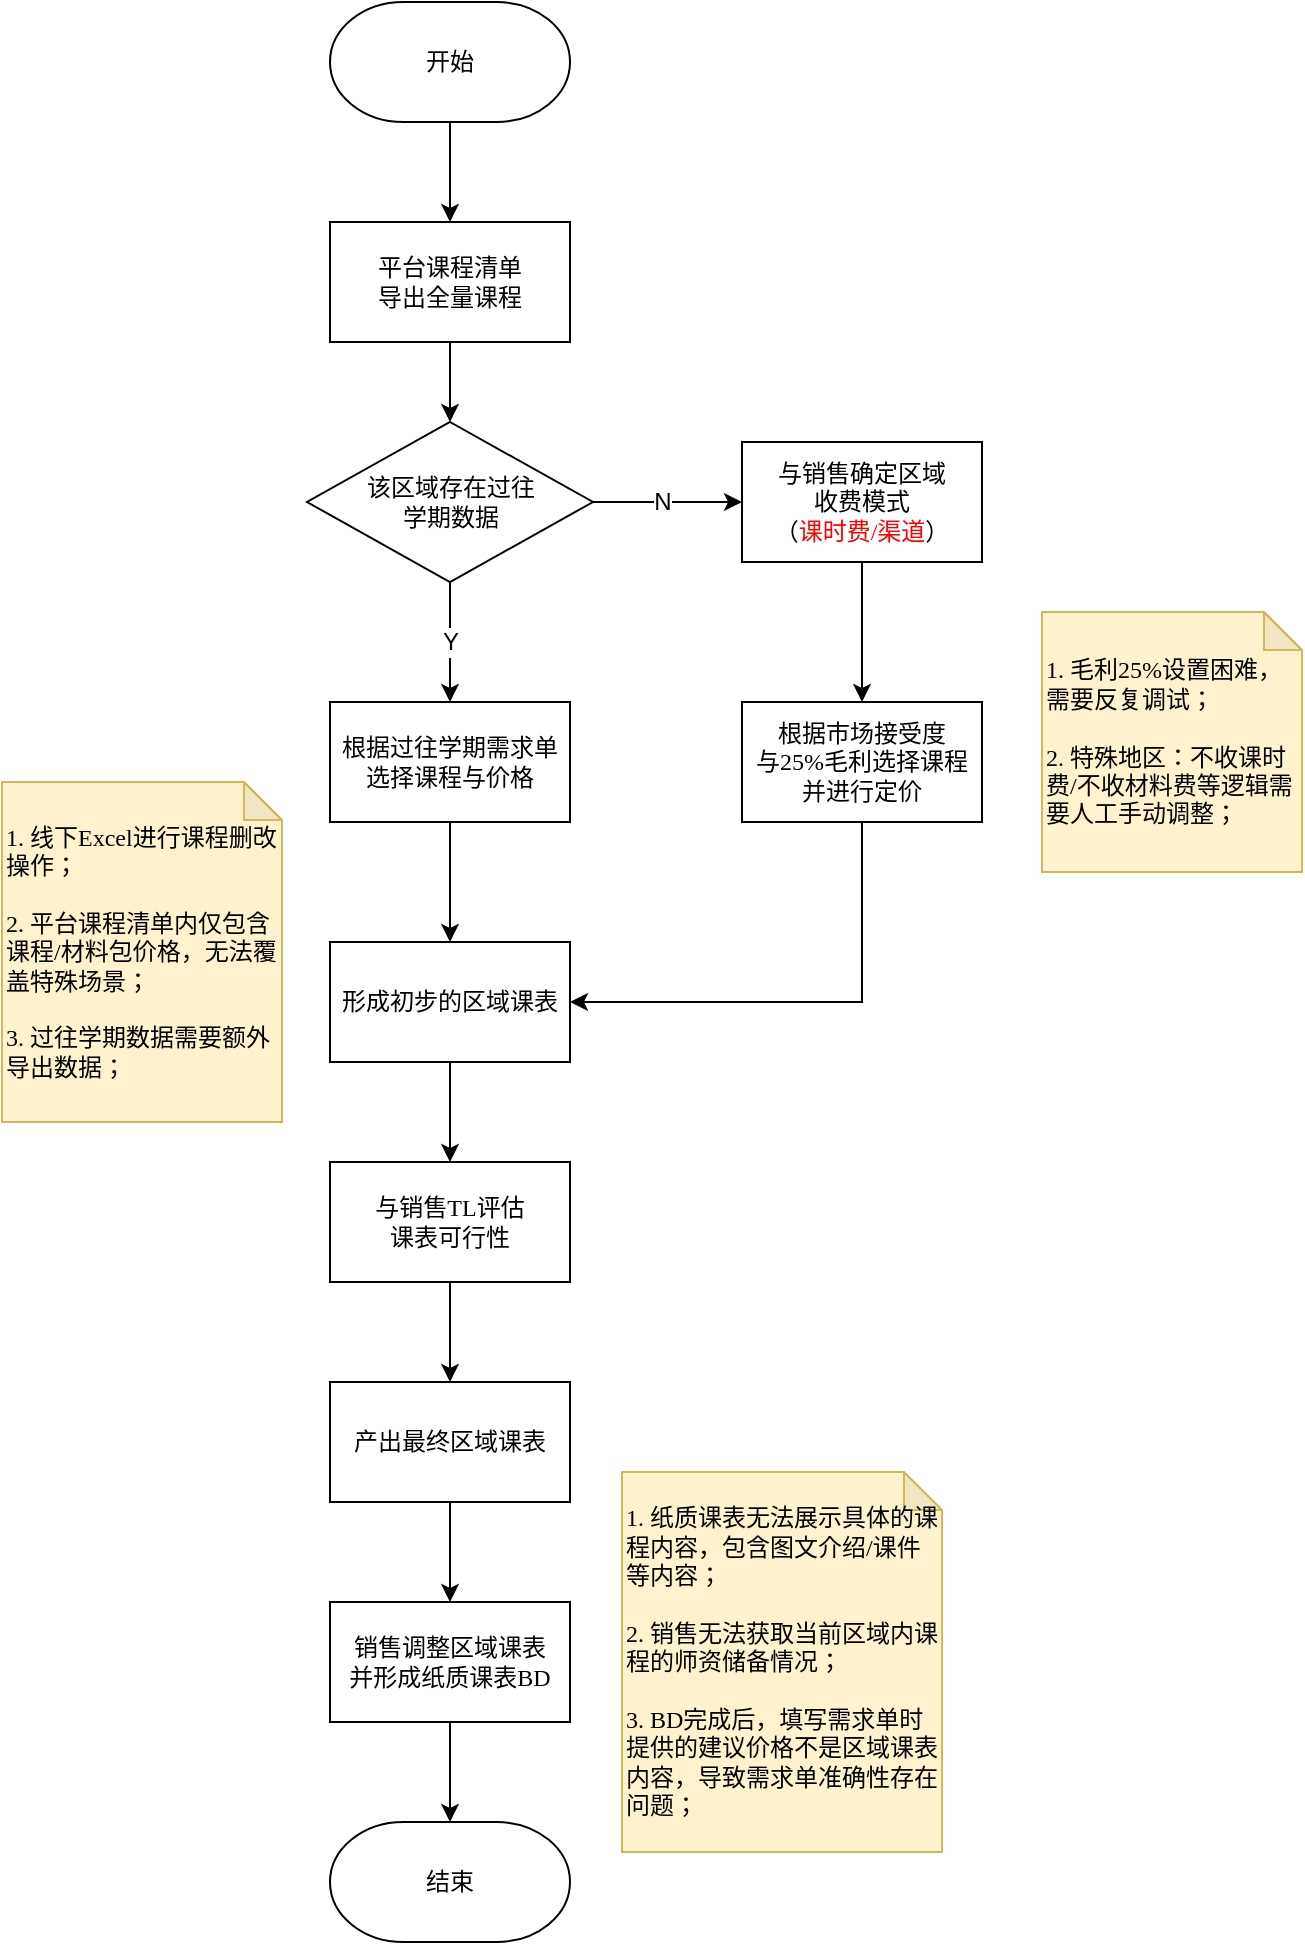<mxfile version="24.6.4" type="device">
  <diagram id="C5RBs43oDa-KdzZeNtuy" name="Page-1">
    <mxGraphModel dx="1088" dy="789" grid="1" gridSize="10" guides="1" tooltips="1" connect="1" arrows="1" fold="1" page="1" pageScale="1" pageWidth="827" pageHeight="1169" math="0" shadow="0">
      <root>
        <mxCell id="WIyWlLk6GJQsqaUBKTNV-0" />
        <mxCell id="WIyWlLk6GJQsqaUBKTNV-1" parent="WIyWlLk6GJQsqaUBKTNV-0" />
        <mxCell id="Tbp2Mh88GZ4cZm0wykRA-22" value="" style="edgeStyle=orthogonalEdgeStyle;rounded=0;orthogonalLoop=1;jettySize=auto;html=1;" edge="1" parent="WIyWlLk6GJQsqaUBKTNV-1" source="Tbp2Mh88GZ4cZm0wykRA-3" target="Tbp2Mh88GZ4cZm0wykRA-21">
          <mxGeometry relative="1" as="geometry" />
        </mxCell>
        <mxCell id="Tbp2Mh88GZ4cZm0wykRA-3" value="平台课程清单&lt;div&gt;导出全量课程&lt;/div&gt;" style="rounded=0;whiteSpace=wrap;html=1;fontFamily=MiSans;" vertex="1" parent="WIyWlLk6GJQsqaUBKTNV-1">
          <mxGeometry x="294" y="260" width="120" height="60" as="geometry" />
        </mxCell>
        <mxCell id="Tbp2Mh88GZ4cZm0wykRA-24" style="edgeStyle=orthogonalEdgeStyle;rounded=0;orthogonalLoop=1;jettySize=auto;html=1;entryX=0.5;entryY=0;entryDx=0;entryDy=0;" edge="1" parent="WIyWlLk6GJQsqaUBKTNV-1" source="Tbp2Mh88GZ4cZm0wykRA-21" target="Tbp2Mh88GZ4cZm0wykRA-23">
          <mxGeometry relative="1" as="geometry" />
        </mxCell>
        <mxCell id="Tbp2Mh88GZ4cZm0wykRA-25" value="Y" style="edgeLabel;html=1;align=center;verticalAlign=middle;resizable=0;points=[];fontSize=12;" vertex="1" connectable="0" parent="Tbp2Mh88GZ4cZm0wykRA-24">
          <mxGeometry x="-0.367" y="-1" relative="1" as="geometry">
            <mxPoint x="1" y="11" as="offset" />
          </mxGeometry>
        </mxCell>
        <mxCell id="Tbp2Mh88GZ4cZm0wykRA-29" value="" style="edgeStyle=orthogonalEdgeStyle;rounded=0;orthogonalLoop=1;jettySize=auto;html=1;" edge="1" parent="WIyWlLk6GJQsqaUBKTNV-1" source="Tbp2Mh88GZ4cZm0wykRA-21" target="Tbp2Mh88GZ4cZm0wykRA-28">
          <mxGeometry relative="1" as="geometry" />
        </mxCell>
        <mxCell id="Tbp2Mh88GZ4cZm0wykRA-30" value="N" style="edgeLabel;html=1;align=center;verticalAlign=middle;resizable=0;points=[];fontSize=12;" vertex="1" connectable="0" parent="Tbp2Mh88GZ4cZm0wykRA-29">
          <mxGeometry x="-0.235" y="-1" relative="1" as="geometry">
            <mxPoint x="6" y="-1" as="offset" />
          </mxGeometry>
        </mxCell>
        <mxCell id="Tbp2Mh88GZ4cZm0wykRA-21" value="该区域存在过往&lt;div&gt;学期&lt;span style=&quot;background-color: initial;&quot;&gt;数据&lt;/span&gt;&lt;/div&gt;" style="rhombus;whiteSpace=wrap;html=1;fontFamily=MiSans;rounded=0;" vertex="1" parent="WIyWlLk6GJQsqaUBKTNV-1">
          <mxGeometry x="282.5" y="360" width="143" height="80" as="geometry" />
        </mxCell>
        <mxCell id="Tbp2Mh88GZ4cZm0wykRA-27" value="" style="edgeStyle=orthogonalEdgeStyle;rounded=0;orthogonalLoop=1;jettySize=auto;html=1;" edge="1" parent="WIyWlLk6GJQsqaUBKTNV-1" source="Tbp2Mh88GZ4cZm0wykRA-23" target="Tbp2Mh88GZ4cZm0wykRA-26">
          <mxGeometry relative="1" as="geometry" />
        </mxCell>
        <mxCell id="Tbp2Mh88GZ4cZm0wykRA-23" value="根据过往学期需求单&lt;div&gt;选择课程与价格&lt;/div&gt;" style="whiteSpace=wrap;html=1;fontFamily=MiSans;rounded=0;" vertex="1" parent="WIyWlLk6GJQsqaUBKTNV-1">
          <mxGeometry x="294" y="500" width="120" height="60" as="geometry" />
        </mxCell>
        <mxCell id="Tbp2Mh88GZ4cZm0wykRA-35" value="" style="edgeStyle=orthogonalEdgeStyle;rounded=0;orthogonalLoop=1;jettySize=auto;html=1;" edge="1" parent="WIyWlLk6GJQsqaUBKTNV-1" source="Tbp2Mh88GZ4cZm0wykRA-26" target="Tbp2Mh88GZ4cZm0wykRA-34">
          <mxGeometry relative="1" as="geometry" />
        </mxCell>
        <mxCell id="Tbp2Mh88GZ4cZm0wykRA-26" value="形成初步的区域课表" style="whiteSpace=wrap;html=1;fontFamily=MiSans;rounded=0;" vertex="1" parent="WIyWlLk6GJQsqaUBKTNV-1">
          <mxGeometry x="294" y="620" width="120" height="60" as="geometry" />
        </mxCell>
        <mxCell id="Tbp2Mh88GZ4cZm0wykRA-32" value="" style="edgeStyle=orthogonalEdgeStyle;rounded=0;orthogonalLoop=1;jettySize=auto;html=1;" edge="1" parent="WIyWlLk6GJQsqaUBKTNV-1" source="Tbp2Mh88GZ4cZm0wykRA-28" target="Tbp2Mh88GZ4cZm0wykRA-31">
          <mxGeometry relative="1" as="geometry" />
        </mxCell>
        <mxCell id="Tbp2Mh88GZ4cZm0wykRA-28" value="与销售确定区域&lt;div&gt;收费模式&lt;/div&gt;&lt;div&gt;（&lt;font color=&quot;#ff0000&quot;&gt;课时费/渠道&lt;/font&gt;）&lt;/div&gt;" style="whiteSpace=wrap;html=1;fontFamily=MiSans;rounded=0;" vertex="1" parent="WIyWlLk6GJQsqaUBKTNV-1">
          <mxGeometry x="500" y="370" width="120" height="60" as="geometry" />
        </mxCell>
        <mxCell id="Tbp2Mh88GZ4cZm0wykRA-33" style="edgeStyle=orthogonalEdgeStyle;rounded=0;orthogonalLoop=1;jettySize=auto;html=1;entryX=1;entryY=0.5;entryDx=0;entryDy=0;exitX=0.5;exitY=1;exitDx=0;exitDy=0;" edge="1" parent="WIyWlLk6GJQsqaUBKTNV-1" source="Tbp2Mh88GZ4cZm0wykRA-31" target="Tbp2Mh88GZ4cZm0wykRA-26">
          <mxGeometry relative="1" as="geometry" />
        </mxCell>
        <mxCell id="Tbp2Mh88GZ4cZm0wykRA-31" value="根据市场接受度&lt;div&gt;与25%毛利选择课程&lt;/div&gt;&lt;div&gt;并进行定价&lt;/div&gt;" style="whiteSpace=wrap;html=1;fontFamily=MiSans;rounded=0;" vertex="1" parent="WIyWlLk6GJQsqaUBKTNV-1">
          <mxGeometry x="500" y="500" width="120" height="60" as="geometry" />
        </mxCell>
        <mxCell id="Tbp2Mh88GZ4cZm0wykRA-37" value="" style="edgeStyle=orthogonalEdgeStyle;rounded=0;orthogonalLoop=1;jettySize=auto;html=1;" edge="1" parent="WIyWlLk6GJQsqaUBKTNV-1" source="Tbp2Mh88GZ4cZm0wykRA-34" target="Tbp2Mh88GZ4cZm0wykRA-36">
          <mxGeometry relative="1" as="geometry" />
        </mxCell>
        <mxCell id="Tbp2Mh88GZ4cZm0wykRA-34" value="与销售TL评估&lt;div&gt;课表可行性&lt;/div&gt;" style="whiteSpace=wrap;html=1;fontFamily=MiSans;rounded=0;" vertex="1" parent="WIyWlLk6GJQsqaUBKTNV-1">
          <mxGeometry x="294" y="730" width="120" height="60" as="geometry" />
        </mxCell>
        <mxCell id="Tbp2Mh88GZ4cZm0wykRA-41" value="" style="edgeStyle=orthogonalEdgeStyle;rounded=0;orthogonalLoop=1;jettySize=auto;html=1;" edge="1" parent="WIyWlLk6GJQsqaUBKTNV-1" source="Tbp2Mh88GZ4cZm0wykRA-36" target="Tbp2Mh88GZ4cZm0wykRA-40">
          <mxGeometry relative="1" as="geometry" />
        </mxCell>
        <mxCell id="Tbp2Mh88GZ4cZm0wykRA-36" value="产出最终区域课表" style="whiteSpace=wrap;html=1;fontFamily=MiSans;rounded=0;" vertex="1" parent="WIyWlLk6GJQsqaUBKTNV-1">
          <mxGeometry x="294" y="840" width="120" height="60" as="geometry" />
        </mxCell>
        <mxCell id="Tbp2Mh88GZ4cZm0wykRA-43" style="edgeStyle=orthogonalEdgeStyle;rounded=0;orthogonalLoop=1;jettySize=auto;html=1;" edge="1" parent="WIyWlLk6GJQsqaUBKTNV-1" source="Tbp2Mh88GZ4cZm0wykRA-40" target="Tbp2Mh88GZ4cZm0wykRA-42">
          <mxGeometry relative="1" as="geometry" />
        </mxCell>
        <mxCell id="Tbp2Mh88GZ4cZm0wykRA-40" value="销售调整区域课表&lt;div&gt;并形成纸质课表BD&lt;/div&gt;" style="whiteSpace=wrap;html=1;fontFamily=MiSans;rounded=0;" vertex="1" parent="WIyWlLk6GJQsqaUBKTNV-1">
          <mxGeometry x="294" y="950" width="120" height="60" as="geometry" />
        </mxCell>
        <mxCell id="Tbp2Mh88GZ4cZm0wykRA-42" value="&lt;font face=&quot;MiSans&quot;&gt;结束&lt;/font&gt;" style="strokeWidth=1;html=1;shape=mxgraph.flowchart.terminator;whiteSpace=wrap;" vertex="1" parent="WIyWlLk6GJQsqaUBKTNV-1">
          <mxGeometry x="294" y="1060" width="120" height="60" as="geometry" />
        </mxCell>
        <mxCell id="Tbp2Mh88GZ4cZm0wykRA-46" style="edgeStyle=orthogonalEdgeStyle;rounded=0;orthogonalLoop=1;jettySize=auto;html=1;entryX=0.5;entryY=0;entryDx=0;entryDy=0;" edge="1" parent="WIyWlLk6GJQsqaUBKTNV-1" source="Tbp2Mh88GZ4cZm0wykRA-45" target="Tbp2Mh88GZ4cZm0wykRA-3">
          <mxGeometry relative="1" as="geometry" />
        </mxCell>
        <mxCell id="Tbp2Mh88GZ4cZm0wykRA-45" value="&lt;font face=&quot;MiSans&quot;&gt;开始&lt;/font&gt;" style="strokeWidth=1;html=1;shape=mxgraph.flowchart.terminator;whiteSpace=wrap;" vertex="1" parent="WIyWlLk6GJQsqaUBKTNV-1">
          <mxGeometry x="294" y="150" width="120" height="60" as="geometry" />
        </mxCell>
        <mxCell id="Tbp2Mh88GZ4cZm0wykRA-48" value="1. 线下Excel进行课程删改操作；&lt;div&gt;&lt;br&gt;&lt;div&gt;2. 平台课程清单内仅包含课程/材料包价格，无法覆盖特殊场景；&lt;/div&gt;&lt;div&gt;&lt;br&gt;&lt;div&gt;3. 过往学期数据需要额外导出数据；&lt;/div&gt;&lt;/div&gt;&lt;/div&gt;" style="shape=note;whiteSpace=wrap;html=1;backgroundOutline=1;darkOpacity=0.05;fillColor=#fff2cc;strokeColor=#d6b656;size=19;align=left;fontFamily=MiSans;" vertex="1" parent="WIyWlLk6GJQsqaUBKTNV-1">
          <mxGeometry x="130" y="540" width="140" height="170" as="geometry" />
        </mxCell>
        <mxCell id="Tbp2Mh88GZ4cZm0wykRA-49" value="1. 毛利25%设置困难，需要反复调试；&lt;div&gt;&lt;br&gt;&lt;/div&gt;&lt;div&gt;2. 特殊地区：不收课时费/不收材料费等逻辑需要人工手动调整；&lt;/div&gt;" style="shape=note;whiteSpace=wrap;html=1;backgroundOutline=1;darkOpacity=0.05;fillColor=#fff2cc;strokeColor=#d6b656;size=19;align=left;fontFamily=MiSans;" vertex="1" parent="WIyWlLk6GJQsqaUBKTNV-1">
          <mxGeometry x="650" y="455" width="130" height="130" as="geometry" />
        </mxCell>
        <mxCell id="Tbp2Mh88GZ4cZm0wykRA-55" value="1. 纸质课表无法展示具体的课程内容，包含图文介绍/课件等内容；&lt;div&gt;&lt;br&gt;&lt;div&gt;&lt;div&gt;2. 销售无法获取当前区域内课程的师资储备情况；&lt;/div&gt;&lt;div&gt;&lt;br&gt;&lt;div&gt;3. BD完成后，填写需求单时提供的建议价格不是区域课表内容，导致需求单准确性存在问题；&lt;/div&gt;&lt;/div&gt;&lt;/div&gt;&lt;/div&gt;" style="shape=note;whiteSpace=wrap;html=1;backgroundOutline=1;darkOpacity=0.05;fillColor=#fff2cc;strokeColor=#d6b656;size=19;align=left;fontFamily=MiSans;" vertex="1" parent="WIyWlLk6GJQsqaUBKTNV-1">
          <mxGeometry x="440" y="885" width="160" height="190" as="geometry" />
        </mxCell>
      </root>
    </mxGraphModel>
  </diagram>
</mxfile>
